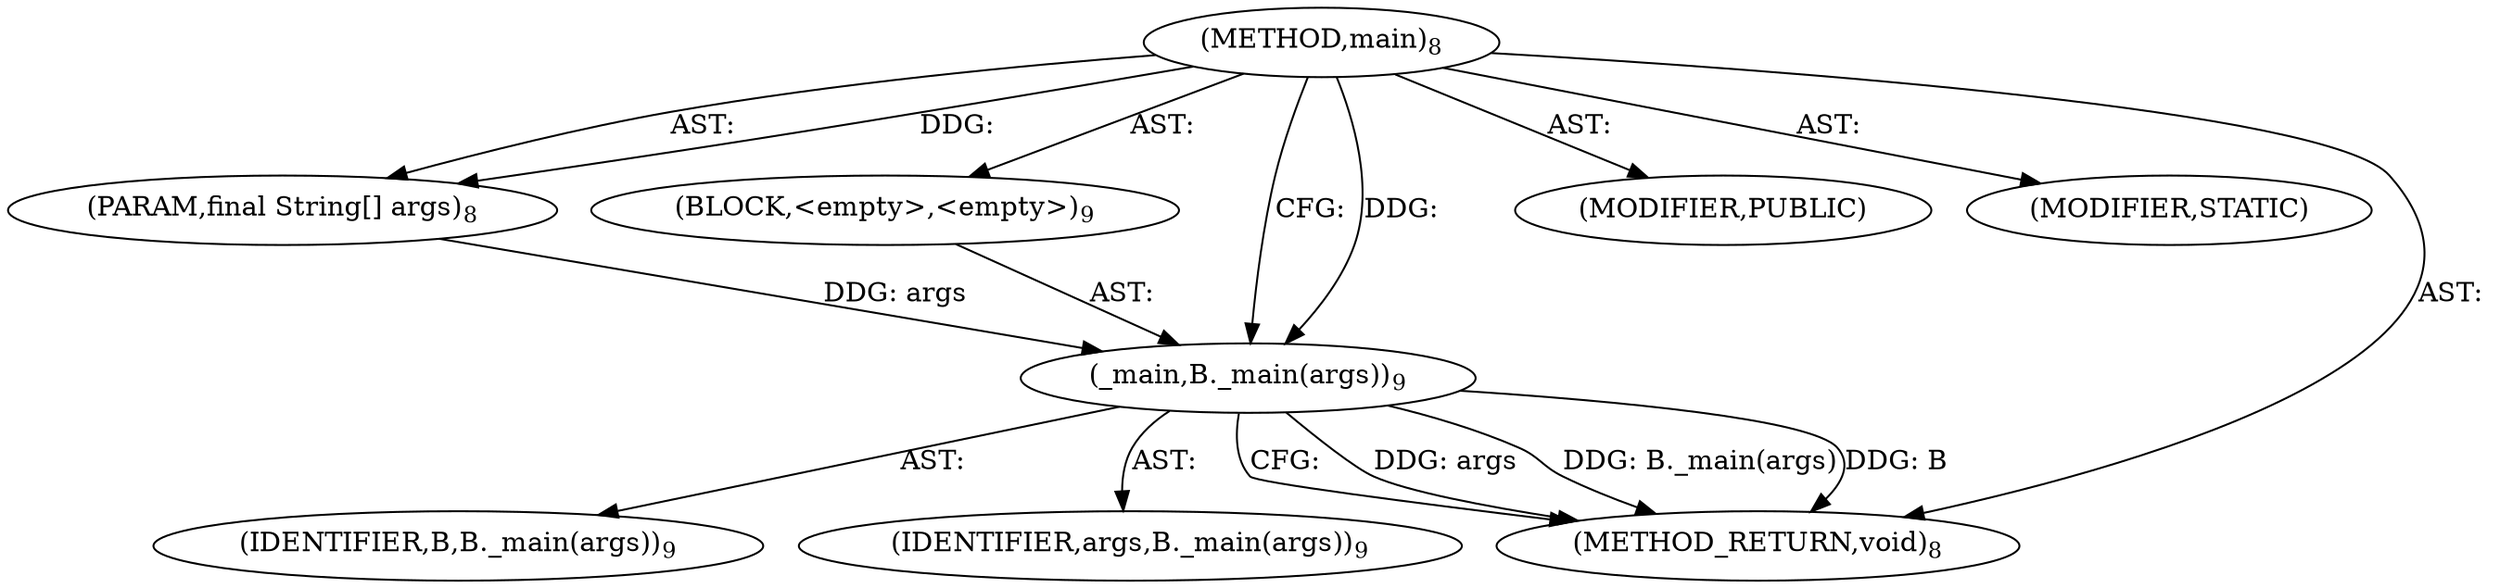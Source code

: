 digraph "main" {  
"103" [label = <(METHOD,main)<SUB>8</SUB>> ]
"104" [label = <(PARAM,final String[] args)<SUB>8</SUB>> ]
"105" [label = <(BLOCK,&lt;empty&gt;,&lt;empty&gt;)<SUB>9</SUB>> ]
"106" [label = <(_main,B._main(args))<SUB>9</SUB>> ]
"107" [label = <(IDENTIFIER,B,B._main(args))<SUB>9</SUB>> ]
"108" [label = <(IDENTIFIER,args,B._main(args))<SUB>9</SUB>> ]
"109" [label = <(MODIFIER,PUBLIC)> ]
"110" [label = <(MODIFIER,STATIC)> ]
"111" [label = <(METHOD_RETURN,void)<SUB>8</SUB>> ]
  "103" -> "104"  [ label = "AST: "] 
  "103" -> "105"  [ label = "AST: "] 
  "103" -> "109"  [ label = "AST: "] 
  "103" -> "110"  [ label = "AST: "] 
  "103" -> "111"  [ label = "AST: "] 
  "105" -> "106"  [ label = "AST: "] 
  "106" -> "107"  [ label = "AST: "] 
  "106" -> "108"  [ label = "AST: "] 
  "106" -> "111"  [ label = "CFG: "] 
  "103" -> "106"  [ label = "CFG: "] 
  "106" -> "111"  [ label = "DDG: args"] 
  "106" -> "111"  [ label = "DDG: B._main(args)"] 
  "106" -> "111"  [ label = "DDG: B"] 
  "103" -> "104"  [ label = "DDG: "] 
  "103" -> "106"  [ label = "DDG: "] 
  "104" -> "106"  [ label = "DDG: args"] 
}
